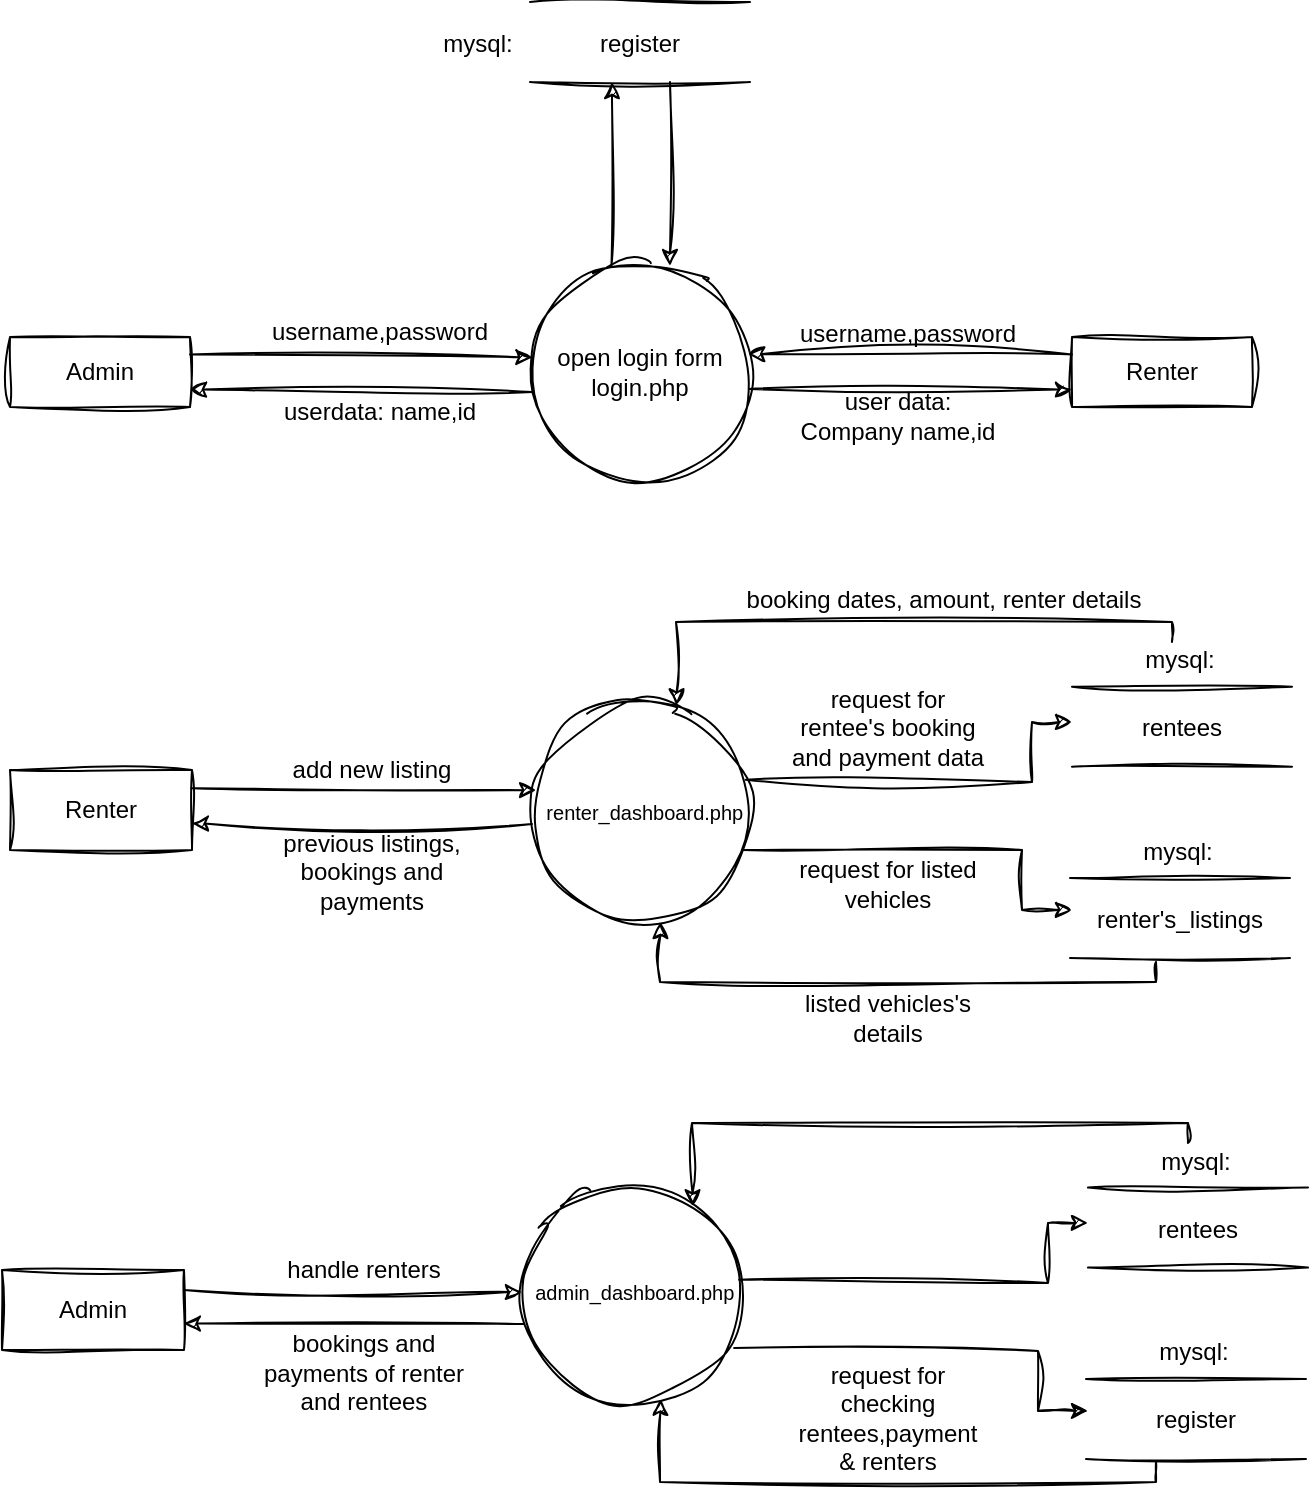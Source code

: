 <mxfile version="21.6.8" type="github">
  <diagram name="Page-1" id="Nq0isPCs4g1FgNZa7CM_">
    <mxGraphModel dx="477" dy="271" grid="1" gridSize="10" guides="1" tooltips="1" connect="1" arrows="1" fold="1" page="1" pageScale="1" pageWidth="1169" pageHeight="827" math="0" shadow="0">
      <root>
        <mxCell id="0" />
        <mxCell id="1" parent="0" />
        <mxCell id="dllK3asZT1ui3LCHnfqZ-1" value="Admin" style="rounded=0;whiteSpace=wrap;html=1;sketch=1;curveFitting=1;jiggle=2;" parent="1" vertex="1">
          <mxGeometry x="309" y="207.5" width="90" height="35" as="geometry" />
        </mxCell>
        <mxCell id="dllK3asZT1ui3LCHnfqZ-2" value="open login form&lt;br&gt;login.php" style="ellipse;whiteSpace=wrap;html=1;aspect=fixed;sketch=1;curveFitting=1;jiggle=2;" parent="1" vertex="1">
          <mxGeometry x="569" y="170" width="110" height="110" as="geometry" />
        </mxCell>
        <mxCell id="dllK3asZT1ui3LCHnfqZ-3" value="" style="endArrow=none;html=1;rounded=0;sketch=1;curveFitting=1;jiggle=2;" parent="1" edge="1">
          <mxGeometry width="50" height="50" relative="1" as="geometry">
            <mxPoint x="569" y="40" as="sourcePoint" />
            <mxPoint x="679" y="40" as="targetPoint" />
          </mxGeometry>
        </mxCell>
        <mxCell id="dllK3asZT1ui3LCHnfqZ-4" value="" style="endArrow=none;html=1;rounded=0;sketch=1;curveFitting=1;jiggle=2;" parent="1" edge="1">
          <mxGeometry width="50" height="50" relative="1" as="geometry">
            <mxPoint x="569" y="80" as="sourcePoint" />
            <mxPoint x="679" y="80" as="targetPoint" />
          </mxGeometry>
        </mxCell>
        <mxCell id="dllK3asZT1ui3LCHnfqZ-5" value="" style="endArrow=classic;html=1;rounded=0;exitX=1;exitY=0.25;exitDx=0;exitDy=0;entryX=0.011;entryY=0.433;entryDx=0;entryDy=0;entryPerimeter=0;sketch=1;curveFitting=1;jiggle=2;" parent="1" source="dllK3asZT1ui3LCHnfqZ-1" target="dllK3asZT1ui3LCHnfqZ-2" edge="1">
          <mxGeometry width="50" height="50" relative="1" as="geometry">
            <mxPoint x="559" y="260" as="sourcePoint" />
            <mxPoint x="609" y="210" as="targetPoint" />
          </mxGeometry>
        </mxCell>
        <mxCell id="dllK3asZT1ui3LCHnfqZ-6" value="" style="endArrow=classic;html=1;rounded=0;exitX=0.013;exitY=0.591;exitDx=0;exitDy=0;entryX=1;entryY=0.75;entryDx=0;entryDy=0;exitPerimeter=0;sketch=1;curveFitting=1;jiggle=2;" parent="1" source="dllK3asZT1ui3LCHnfqZ-2" target="dllK3asZT1ui3LCHnfqZ-1" edge="1">
          <mxGeometry width="50" height="50" relative="1" as="geometry">
            <mxPoint x="580" y="226" as="sourcePoint" />
            <mxPoint x="409" y="228" as="targetPoint" />
          </mxGeometry>
        </mxCell>
        <mxCell id="dllK3asZT1ui3LCHnfqZ-7" value="" style="endArrow=classic;html=1;rounded=0;exitX=0.343;exitY=0.017;exitDx=0;exitDy=0;exitPerimeter=0;sketch=1;curveFitting=1;jiggle=2;" parent="1" edge="1">
          <mxGeometry width="50" height="50" relative="1" as="geometry">
            <mxPoint x="609.73" y="171.87" as="sourcePoint" />
            <mxPoint x="610" y="80" as="targetPoint" />
          </mxGeometry>
        </mxCell>
        <mxCell id="dllK3asZT1ui3LCHnfqZ-8" value="" style="endArrow=classic;html=1;rounded=0;exitX=0.343;exitY=0.017;exitDx=0;exitDy=0;exitPerimeter=0;sketch=1;curveFitting=1;jiggle=2;" parent="1" edge="1">
          <mxGeometry width="50" height="50" relative="1" as="geometry">
            <mxPoint x="639" y="80.0" as="sourcePoint" />
            <mxPoint x="639" y="172.0" as="targetPoint" />
          </mxGeometry>
        </mxCell>
        <mxCell id="dllK3asZT1ui3LCHnfqZ-9" value="username,password" style="text;html=1;strokeColor=none;fillColor=none;align=center;verticalAlign=middle;whiteSpace=wrap;rounded=0;sketch=1;curveFitting=1;jiggle=2;" parent="1" vertex="1">
          <mxGeometry x="439" y="190" width="110" height="30" as="geometry" />
        </mxCell>
        <mxCell id="dllK3asZT1ui3LCHnfqZ-10" value="userdata: name,id" style="text;html=1;strokeColor=none;fillColor=none;align=center;verticalAlign=middle;whiteSpace=wrap;rounded=0;sketch=1;curveFitting=1;jiggle=2;" parent="1" vertex="1">
          <mxGeometry x="439" y="230" width="110" height="30" as="geometry" />
        </mxCell>
        <mxCell id="dllK3asZT1ui3LCHnfqZ-11" value="mysql:" style="text;html=1;strokeColor=none;fillColor=none;align=center;verticalAlign=middle;whiteSpace=wrap;rounded=0;sketch=1;curveFitting=1;jiggle=2;" parent="1" vertex="1">
          <mxGeometry x="513" y="46" width="60" height="30" as="geometry" />
        </mxCell>
        <mxCell id="dllK3asZT1ui3LCHnfqZ-12" value="register" style="text;html=1;strokeColor=none;fillColor=none;align=center;verticalAlign=middle;whiteSpace=wrap;rounded=0;sketch=1;curveFitting=1;jiggle=2;" parent="1" vertex="1">
          <mxGeometry x="594" y="46" width="60" height="30" as="geometry" />
        </mxCell>
        <mxCell id="dllK3asZT1ui3LCHnfqZ-13" value="Renter" style="rounded=0;whiteSpace=wrap;html=1;sketch=1;curveFitting=1;jiggle=2;" parent="1" vertex="1">
          <mxGeometry x="840" y="207.5" width="90" height="35" as="geometry" />
        </mxCell>
        <mxCell id="dllK3asZT1ui3LCHnfqZ-17" value="" style="endArrow=classic;html=1;rounded=0;exitX=0;exitY=0.25;exitDx=0;exitDy=0;entryX=0.992;entryY=0.419;entryDx=0;entryDy=0;entryPerimeter=0;sketch=1;curveFitting=1;jiggle=2;" parent="1" source="dllK3asZT1ui3LCHnfqZ-13" target="dllK3asZT1ui3LCHnfqZ-2" edge="1">
          <mxGeometry width="50" height="50" relative="1" as="geometry">
            <mxPoint x="559" y="570" as="sourcePoint" />
            <mxPoint x="609" y="520" as="targetPoint" />
          </mxGeometry>
        </mxCell>
        <mxCell id="dllK3asZT1ui3LCHnfqZ-18" value="" style="endArrow=classic;html=1;rounded=0;entryX=0;entryY=0.75;entryDx=0;entryDy=0;exitX=0.995;exitY=0.577;exitDx=0;exitDy=0;exitPerimeter=0;sketch=1;curveFitting=1;jiggle=2;" parent="1" source="dllK3asZT1ui3LCHnfqZ-2" target="dllK3asZT1ui3LCHnfqZ-13" edge="1">
          <mxGeometry width="50" height="50" relative="1" as="geometry">
            <mxPoint x="680" y="230" as="sourcePoint" />
            <mxPoint x="409" y="538" as="targetPoint" />
          </mxGeometry>
        </mxCell>
        <mxCell id="l28jz9vILIx-UigTFA-E-1" value="username,password" style="text;html=1;strokeColor=none;fillColor=none;align=center;verticalAlign=middle;whiteSpace=wrap;rounded=0;sketch=1;curveFitting=1;jiggle=2;" parent="1" vertex="1">
          <mxGeometry x="708" y="191" width="100" height="30" as="geometry" />
        </mxCell>
        <mxCell id="l28jz9vILIx-UigTFA-E-3" value="user data: Company name,id" style="text;html=1;strokeColor=none;fillColor=none;align=center;verticalAlign=middle;whiteSpace=wrap;rounded=0;sketch=1;curveFitting=1;jiggle=2;" parent="1" vertex="1">
          <mxGeometry x="698" y="232" width="110" height="30" as="geometry" />
        </mxCell>
        <mxCell id="l28jz9vILIx-UigTFA-E-4" value="Renter" style="rounded=0;whiteSpace=wrap;html=1;sketch=1;curveFitting=1;jiggle=2;" parent="1" vertex="1">
          <mxGeometry x="309" y="424" width="91" height="40" as="geometry" />
        </mxCell>
        <mxCell id="l28jz9vILIx-UigTFA-E-5" value="&lt;font style=&quot;font-size: 10px;&quot;&gt;&amp;nbsp;renter_dashboard.php&lt;/font&gt;" style="ellipse;whiteSpace=wrap;html=1;aspect=fixed;sketch=1;curveFitting=1;jiggle=2;" parent="1" vertex="1">
          <mxGeometry x="570" y="390" width="110" height="110" as="geometry" />
        </mxCell>
        <mxCell id="l28jz9vILIx-UigTFA-E-6" value="" style="endArrow=classic;html=1;rounded=0;exitX=0.013;exitY=0.591;exitDx=0;exitDy=0;exitPerimeter=0;entryX=0.999;entryY=0.67;entryDx=0;entryDy=0;entryPerimeter=0;sketch=1;curveFitting=1;jiggle=2;" parent="1" target="l28jz9vILIx-UigTFA-E-4" edge="1">
          <mxGeometry width="50" height="50" relative="1" as="geometry">
            <mxPoint x="570" y="451" as="sourcePoint" />
            <mxPoint x="401" y="451" as="targetPoint" />
          </mxGeometry>
        </mxCell>
        <mxCell id="l28jz9vILIx-UigTFA-E-7" value="" style="endArrow=classic;html=1;rounded=0;exitX=0.997;exitY=0.229;exitDx=0;exitDy=0;exitPerimeter=0;entryX=0.019;entryY=0.401;entryDx=0;entryDy=0;entryPerimeter=0;sketch=1;curveFitting=1;jiggle=2;" parent="1" source="l28jz9vILIx-UigTFA-E-4" target="l28jz9vILIx-UigTFA-E-5" edge="1">
          <mxGeometry width="50" height="50" relative="1" as="geometry">
            <mxPoint x="400" y="431" as="sourcePoint" />
            <mxPoint x="571" y="430" as="targetPoint" />
          </mxGeometry>
        </mxCell>
        <mxCell id="l28jz9vILIx-UigTFA-E-8" value="add new listing" style="text;html=1;strokeColor=none;fillColor=none;align=center;verticalAlign=middle;whiteSpace=wrap;rounded=0;sketch=1;curveFitting=1;jiggle=2;" parent="1" vertex="1">
          <mxGeometry x="440" y="409" width="100" height="30" as="geometry" />
        </mxCell>
        <mxCell id="l28jz9vILIx-UigTFA-E-9" value="previous listings,&lt;br&gt;bookings and payments" style="text;html=1;strokeColor=none;fillColor=none;align=center;verticalAlign=middle;whiteSpace=wrap;rounded=0;sketch=1;curveFitting=1;jiggle=2;" parent="1" vertex="1">
          <mxGeometry x="440" y="460" width="100" height="30" as="geometry" />
        </mxCell>
        <mxCell id="l28jz9vILIx-UigTFA-E-10" value="&lt;font style=&quot;font-size: 10px;&quot;&gt;&amp;nbsp;admin_dashboard.php&lt;/font&gt;" style="ellipse;whiteSpace=wrap;html=1;aspect=fixed;sketch=1;curveFitting=1;jiggle=2;" parent="1" vertex="1">
          <mxGeometry x="565" y="630" width="110" height="110" as="geometry" />
        </mxCell>
        <mxCell id="l28jz9vILIx-UigTFA-E-11" value="Admin" style="rounded=0;whiteSpace=wrap;html=1;sketch=1;curveFitting=1;jiggle=2;" parent="1" vertex="1">
          <mxGeometry x="305" y="674" width="91" height="40" as="geometry" />
        </mxCell>
        <mxCell id="l28jz9vILIx-UigTFA-E-12" value="" style="endArrow=classic;html=1;rounded=0;exitX=0.013;exitY=0.591;exitDx=0;exitDy=0;exitPerimeter=0;entryX=0.999;entryY=0.67;entryDx=0;entryDy=0;entryPerimeter=0;sketch=1;curveFitting=1;jiggle=2;" parent="1" target="l28jz9vILIx-UigTFA-E-11" edge="1">
          <mxGeometry width="50" height="50" relative="1" as="geometry">
            <mxPoint x="566" y="701" as="sourcePoint" />
            <mxPoint x="397" y="701" as="targetPoint" />
          </mxGeometry>
        </mxCell>
        <mxCell id="l28jz9vILIx-UigTFA-E-13" value="handle renters" style="text;html=1;strokeColor=none;fillColor=none;align=center;verticalAlign=middle;whiteSpace=wrap;rounded=0;sketch=1;curveFitting=1;jiggle=2;" parent="1" vertex="1">
          <mxGeometry x="436" y="659" width="100" height="30" as="geometry" />
        </mxCell>
        <mxCell id="l28jz9vILIx-UigTFA-E-14" value="&lt;br&gt;bookings and payments of renter and rentees" style="text;html=1;strokeColor=none;fillColor=none;align=center;verticalAlign=middle;whiteSpace=wrap;rounded=0;sketch=1;curveFitting=1;jiggle=2;" parent="1" vertex="1">
          <mxGeometry x="431" y="703" width="110" height="30" as="geometry" />
        </mxCell>
        <mxCell id="l28jz9vILIx-UigTFA-E-15" value="" style="endArrow=classic;html=1;rounded=0;exitX=1;exitY=0.25;exitDx=0;exitDy=0;entryX=0;entryY=0.5;entryDx=0;entryDy=0;sketch=1;curveFitting=1;jiggle=2;" parent="1" source="l28jz9vILIx-UigTFA-E-11" edge="1">
          <mxGeometry width="50" height="50" relative="1" as="geometry">
            <mxPoint x="395" y="684.47" as="sourcePoint" />
            <mxPoint x="565.0" y="685" as="targetPoint" />
          </mxGeometry>
        </mxCell>
        <mxCell id="1g0i3YnjJMS6aiEu7ahx-1" value="" style="endArrow=none;html=1;rounded=0;sketch=1;curveFitting=1;jiggle=2;" edge="1" parent="1">
          <mxGeometry width="50" height="50" relative="1" as="geometry">
            <mxPoint x="840" y="382.33" as="sourcePoint" />
            <mxPoint x="950" y="382.33" as="targetPoint" />
          </mxGeometry>
        </mxCell>
        <mxCell id="1g0i3YnjJMS6aiEu7ahx-2" value="" style="endArrow=none;html=1;rounded=0;sketch=1;curveFitting=1;jiggle=2;" edge="1" parent="1">
          <mxGeometry width="50" height="50" relative="1" as="geometry">
            <mxPoint x="840" y="422.33" as="sourcePoint" />
            <mxPoint x="950" y="422.33" as="targetPoint" />
          </mxGeometry>
        </mxCell>
        <mxCell id="1g0i3YnjJMS6aiEu7ahx-3" value="mysql:" style="text;html=1;strokeColor=none;fillColor=none;align=center;verticalAlign=middle;whiteSpace=wrap;rounded=0;sketch=1;curveFitting=1;jiggle=2;" vertex="1" parent="1">
          <mxGeometry x="864" y="354.33" width="60" height="30" as="geometry" />
        </mxCell>
        <mxCell id="1g0i3YnjJMS6aiEu7ahx-4" value="rentees" style="text;html=1;strokeColor=none;fillColor=none;align=center;verticalAlign=middle;whiteSpace=wrap;rounded=0;sketch=1;curveFitting=1;jiggle=2;" vertex="1" parent="1">
          <mxGeometry x="865" y="388.33" width="60" height="30" as="geometry" />
        </mxCell>
        <mxCell id="1g0i3YnjJMS6aiEu7ahx-5" value="" style="endArrow=none;html=1;rounded=0;sketch=1;curveFitting=1;jiggle=2;" edge="1" parent="1">
          <mxGeometry width="50" height="50" relative="1" as="geometry">
            <mxPoint x="839" y="478" as="sourcePoint" />
            <mxPoint x="949" y="478" as="targetPoint" />
          </mxGeometry>
        </mxCell>
        <mxCell id="1g0i3YnjJMS6aiEu7ahx-6" value="" style="endArrow=none;html=1;rounded=0;sketch=1;curveFitting=1;jiggle=2;" edge="1" parent="1">
          <mxGeometry width="50" height="50" relative="1" as="geometry">
            <mxPoint x="839" y="518" as="sourcePoint" />
            <mxPoint x="949" y="518" as="targetPoint" />
          </mxGeometry>
        </mxCell>
        <mxCell id="1g0i3YnjJMS6aiEu7ahx-7" value="mysql:" style="text;html=1;strokeColor=none;fillColor=none;align=center;verticalAlign=middle;whiteSpace=wrap;rounded=0;sketch=1;curveFitting=1;jiggle=2;" vertex="1" parent="1">
          <mxGeometry x="863" y="450" width="60" height="30" as="geometry" />
        </mxCell>
        <mxCell id="1g0i3YnjJMS6aiEu7ahx-8" value="renter&#39;s_listings" style="text;html=1;strokeColor=none;fillColor=none;align=center;verticalAlign=middle;whiteSpace=wrap;rounded=0;sketch=1;curveFitting=1;jiggle=2;" vertex="1" parent="1">
          <mxGeometry x="864" y="484" width="60" height="30" as="geometry" />
        </mxCell>
        <mxCell id="1g0i3YnjJMS6aiEu7ahx-9" value="" style="endArrow=classic;html=1;rounded=0;exitX=0.971;exitY=0.353;exitDx=0;exitDy=0;exitPerimeter=0;sketch=1;curveFitting=1;jiggle=2;" edge="1" parent="1" source="l28jz9vILIx-UigTFA-E-5">
          <mxGeometry width="50" height="50" relative="1" as="geometry">
            <mxPoint x="680" y="430" as="sourcePoint" />
            <mxPoint x="840" y="400" as="targetPoint" />
            <Array as="points">
              <mxPoint x="820" y="430" />
              <mxPoint x="820" y="400" />
            </Array>
          </mxGeometry>
        </mxCell>
        <mxCell id="1g0i3YnjJMS6aiEu7ahx-10" value="" style="endArrow=classic;html=1;rounded=0;sketch=1;curveFitting=1;jiggle=2;" edge="1" parent="1">
          <mxGeometry width="50" height="50" relative="1" as="geometry">
            <mxPoint x="675" y="464" as="sourcePoint" />
            <mxPoint x="840" y="494" as="targetPoint" />
            <Array as="points">
              <mxPoint x="815" y="464" />
              <mxPoint x="815" y="494" />
            </Array>
          </mxGeometry>
        </mxCell>
        <mxCell id="1g0i3YnjJMS6aiEu7ahx-11" value="" style="endArrow=classic;html=1;rounded=0;entryX=0.721;entryY=0.043;entryDx=0;entryDy=0;entryPerimeter=0;exitX=0.433;exitY=0.189;exitDx=0;exitDy=0;exitPerimeter=0;sketch=1;curveFitting=1;jiggle=2;" edge="1" parent="1" source="1g0i3YnjJMS6aiEu7ahx-3">
          <mxGeometry width="50" height="50" relative="1" as="geometry">
            <mxPoint x="863" y="370" as="sourcePoint" />
            <mxPoint x="642.31" y="391.69" as="targetPoint" />
            <Array as="points">
              <mxPoint x="890" y="350" />
              <mxPoint x="642" y="350" />
            </Array>
          </mxGeometry>
        </mxCell>
        <mxCell id="1g0i3YnjJMS6aiEu7ahx-12" value="" style="endArrow=classic;html=1;rounded=0;entryX=0.721;entryY=0.043;entryDx=0;entryDy=0;entryPerimeter=0;sketch=1;curveFitting=1;jiggle=2;" edge="1" parent="1">
          <mxGeometry width="50" height="50" relative="1" as="geometry">
            <mxPoint x="882" y="520" as="sourcePoint" />
            <mxPoint x="634.31" y="500.0" as="targetPoint" />
            <Array as="points">
              <mxPoint x="882" y="530" />
              <mxPoint x="634" y="530" />
            </Array>
          </mxGeometry>
        </mxCell>
        <mxCell id="1g0i3YnjJMS6aiEu7ahx-13" value="" style="endArrow=none;html=1;rounded=0;sketch=1;curveFitting=1;jiggle=2;" edge="1" parent="1">
          <mxGeometry width="50" height="50" relative="1" as="geometry">
            <mxPoint x="848" y="632.8" as="sourcePoint" />
            <mxPoint x="958" y="632.8" as="targetPoint" />
          </mxGeometry>
        </mxCell>
        <mxCell id="1g0i3YnjJMS6aiEu7ahx-14" value="" style="endArrow=none;html=1;rounded=0;sketch=1;curveFitting=1;jiggle=2;" edge="1" parent="1">
          <mxGeometry width="50" height="50" relative="1" as="geometry">
            <mxPoint x="848" y="672.8" as="sourcePoint" />
            <mxPoint x="958" y="672.8" as="targetPoint" />
          </mxGeometry>
        </mxCell>
        <mxCell id="1g0i3YnjJMS6aiEu7ahx-15" value="mysql:" style="text;html=1;strokeColor=none;fillColor=none;align=center;verticalAlign=middle;whiteSpace=wrap;rounded=0;sketch=1;curveFitting=1;jiggle=2;" vertex="1" parent="1">
          <mxGeometry x="872" y="604.8" width="60" height="30" as="geometry" />
        </mxCell>
        <mxCell id="1g0i3YnjJMS6aiEu7ahx-16" value="rentees" style="text;html=1;strokeColor=none;fillColor=none;align=center;verticalAlign=middle;whiteSpace=wrap;rounded=0;sketch=1;curveFitting=1;jiggle=2;" vertex="1" parent="1">
          <mxGeometry x="873" y="638.8" width="60" height="30" as="geometry" />
        </mxCell>
        <mxCell id="1g0i3YnjJMS6aiEu7ahx-17" value="" style="endArrow=none;html=1;rounded=0;sketch=1;curveFitting=1;jiggle=2;" edge="1" parent="1">
          <mxGeometry width="50" height="50" relative="1" as="geometry">
            <mxPoint x="847" y="728.47" as="sourcePoint" />
            <mxPoint x="957" y="728.47" as="targetPoint" />
          </mxGeometry>
        </mxCell>
        <mxCell id="1g0i3YnjJMS6aiEu7ahx-18" value="" style="endArrow=none;html=1;rounded=0;sketch=1;curveFitting=1;jiggle=2;" edge="1" parent="1">
          <mxGeometry width="50" height="50" relative="1" as="geometry">
            <mxPoint x="847" y="768.47" as="sourcePoint" />
            <mxPoint x="957" y="768.47" as="targetPoint" />
          </mxGeometry>
        </mxCell>
        <mxCell id="1g0i3YnjJMS6aiEu7ahx-19" value="mysql:" style="text;html=1;strokeColor=none;fillColor=none;align=center;verticalAlign=middle;whiteSpace=wrap;rounded=0;sketch=1;curveFitting=1;jiggle=2;" vertex="1" parent="1">
          <mxGeometry x="871" y="700.47" width="60" height="30" as="geometry" />
        </mxCell>
        <mxCell id="1g0i3YnjJMS6aiEu7ahx-20" value="register" style="text;html=1;strokeColor=none;fillColor=none;align=center;verticalAlign=middle;whiteSpace=wrap;rounded=0;sketch=1;curveFitting=1;jiggle=2;" vertex="1" parent="1">
          <mxGeometry x="872" y="734.47" width="60" height="30" as="geometry" />
        </mxCell>
        <mxCell id="1g0i3YnjJMS6aiEu7ahx-21" value="" style="endArrow=classic;html=1;rounded=0;exitX=0.987;exitY=0.444;exitDx=0;exitDy=0;exitPerimeter=0;sketch=1;curveFitting=1;jiggle=2;" edge="1" parent="1" source="l28jz9vILIx-UigTFA-E-10">
          <mxGeometry width="50" height="50" relative="1" as="geometry">
            <mxPoint x="685" y="679.47" as="sourcePoint" />
            <mxPoint x="848" y="650.47" as="targetPoint" />
            <Array as="points">
              <mxPoint x="828" y="680.47" />
              <mxPoint x="828" y="650.47" />
            </Array>
          </mxGeometry>
        </mxCell>
        <mxCell id="1g0i3YnjJMS6aiEu7ahx-22" value="" style="endArrow=classic;html=1;rounded=0;sketch=1;curveFitting=1;jiggle=2;exitX=0.964;exitY=0.755;exitDx=0;exitDy=0;exitPerimeter=0;" edge="1" parent="1" source="l28jz9vILIx-UigTFA-E-10">
          <mxGeometry width="50" height="50" relative="1" as="geometry">
            <mxPoint x="683" y="714.47" as="sourcePoint" />
            <mxPoint x="848" y="744.47" as="targetPoint" />
            <Array as="points">
              <mxPoint x="823" y="714.47" />
              <mxPoint x="823" y="744.47" />
            </Array>
          </mxGeometry>
        </mxCell>
        <mxCell id="1g0i3YnjJMS6aiEu7ahx-23" value="" style="endArrow=classic;html=1;rounded=0;entryX=0.721;entryY=0.043;entryDx=0;entryDy=0;entryPerimeter=0;exitX=0.433;exitY=0.189;exitDx=0;exitDy=0;exitPerimeter=0;sketch=1;curveFitting=1;jiggle=2;" edge="1" parent="1" source="1g0i3YnjJMS6aiEu7ahx-15">
          <mxGeometry width="50" height="50" relative="1" as="geometry">
            <mxPoint x="871" y="620.47" as="sourcePoint" />
            <mxPoint x="650.31" y="642.16" as="targetPoint" />
            <Array as="points">
              <mxPoint x="898" y="600.47" />
              <mxPoint x="650" y="600.47" />
            </Array>
          </mxGeometry>
        </mxCell>
        <mxCell id="1g0i3YnjJMS6aiEu7ahx-24" value="" style="endArrow=classic;html=1;rounded=0;entryX=0.63;entryY=0.985;entryDx=0;entryDy=0;entryPerimeter=0;sketch=1;curveFitting=1;jiggle=2;" edge="1" parent="1" target="l28jz9vILIx-UigTFA-E-10">
          <mxGeometry width="50" height="50" relative="1" as="geometry">
            <mxPoint x="882" y="770" as="sourcePoint" />
            <mxPoint x="634.31" y="750.0" as="targetPoint" />
            <Array as="points">
              <mxPoint x="882" y="780" />
              <mxPoint x="634" y="780" />
            </Array>
          </mxGeometry>
        </mxCell>
        <mxCell id="1g0i3YnjJMS6aiEu7ahx-25" value="request for rentee&#39;s booking and payment data" style="text;html=1;strokeColor=none;fillColor=none;align=center;verticalAlign=middle;whiteSpace=wrap;rounded=0;sketch=1;curveFitting=1;jiggle=2;" vertex="1" parent="1">
          <mxGeometry x="698" y="388.33" width="100" height="30" as="geometry" />
        </mxCell>
        <mxCell id="1g0i3YnjJMS6aiEu7ahx-26" value="booking dates, amount, renter details" style="text;html=1;strokeColor=none;fillColor=none;align=center;verticalAlign=middle;whiteSpace=wrap;rounded=0;sketch=1;curveFitting=1;jiggle=2;" vertex="1" parent="1">
          <mxGeometry x="670" y="324.33" width="212" height="30" as="geometry" />
        </mxCell>
        <mxCell id="1g0i3YnjJMS6aiEu7ahx-27" value="request for listed vehicles" style="text;html=1;strokeColor=none;fillColor=none;align=center;verticalAlign=middle;whiteSpace=wrap;rounded=0;sketch=1;curveFitting=1;jiggle=2;" vertex="1" parent="1">
          <mxGeometry x="698" y="466" width="100" height="30" as="geometry" />
        </mxCell>
        <mxCell id="1g0i3YnjJMS6aiEu7ahx-28" value="listed vehicles&#39;s details" style="text;html=1;strokeColor=none;fillColor=none;align=center;verticalAlign=middle;whiteSpace=wrap;rounded=0;sketch=1;curveFitting=1;jiggle=2;" vertex="1" parent="1">
          <mxGeometry x="698" y="533" width="100" height="30" as="geometry" />
        </mxCell>
        <mxCell id="1g0i3YnjJMS6aiEu7ahx-29" value="request for checking rentees,payment &amp;amp; renters" style="text;html=1;strokeColor=none;fillColor=none;align=center;verticalAlign=middle;whiteSpace=wrap;rounded=0;sketch=1;curveFitting=1;jiggle=2;" vertex="1" parent="1">
          <mxGeometry x="698" y="733" width="100" height="30" as="geometry" />
        </mxCell>
      </root>
    </mxGraphModel>
  </diagram>
</mxfile>
